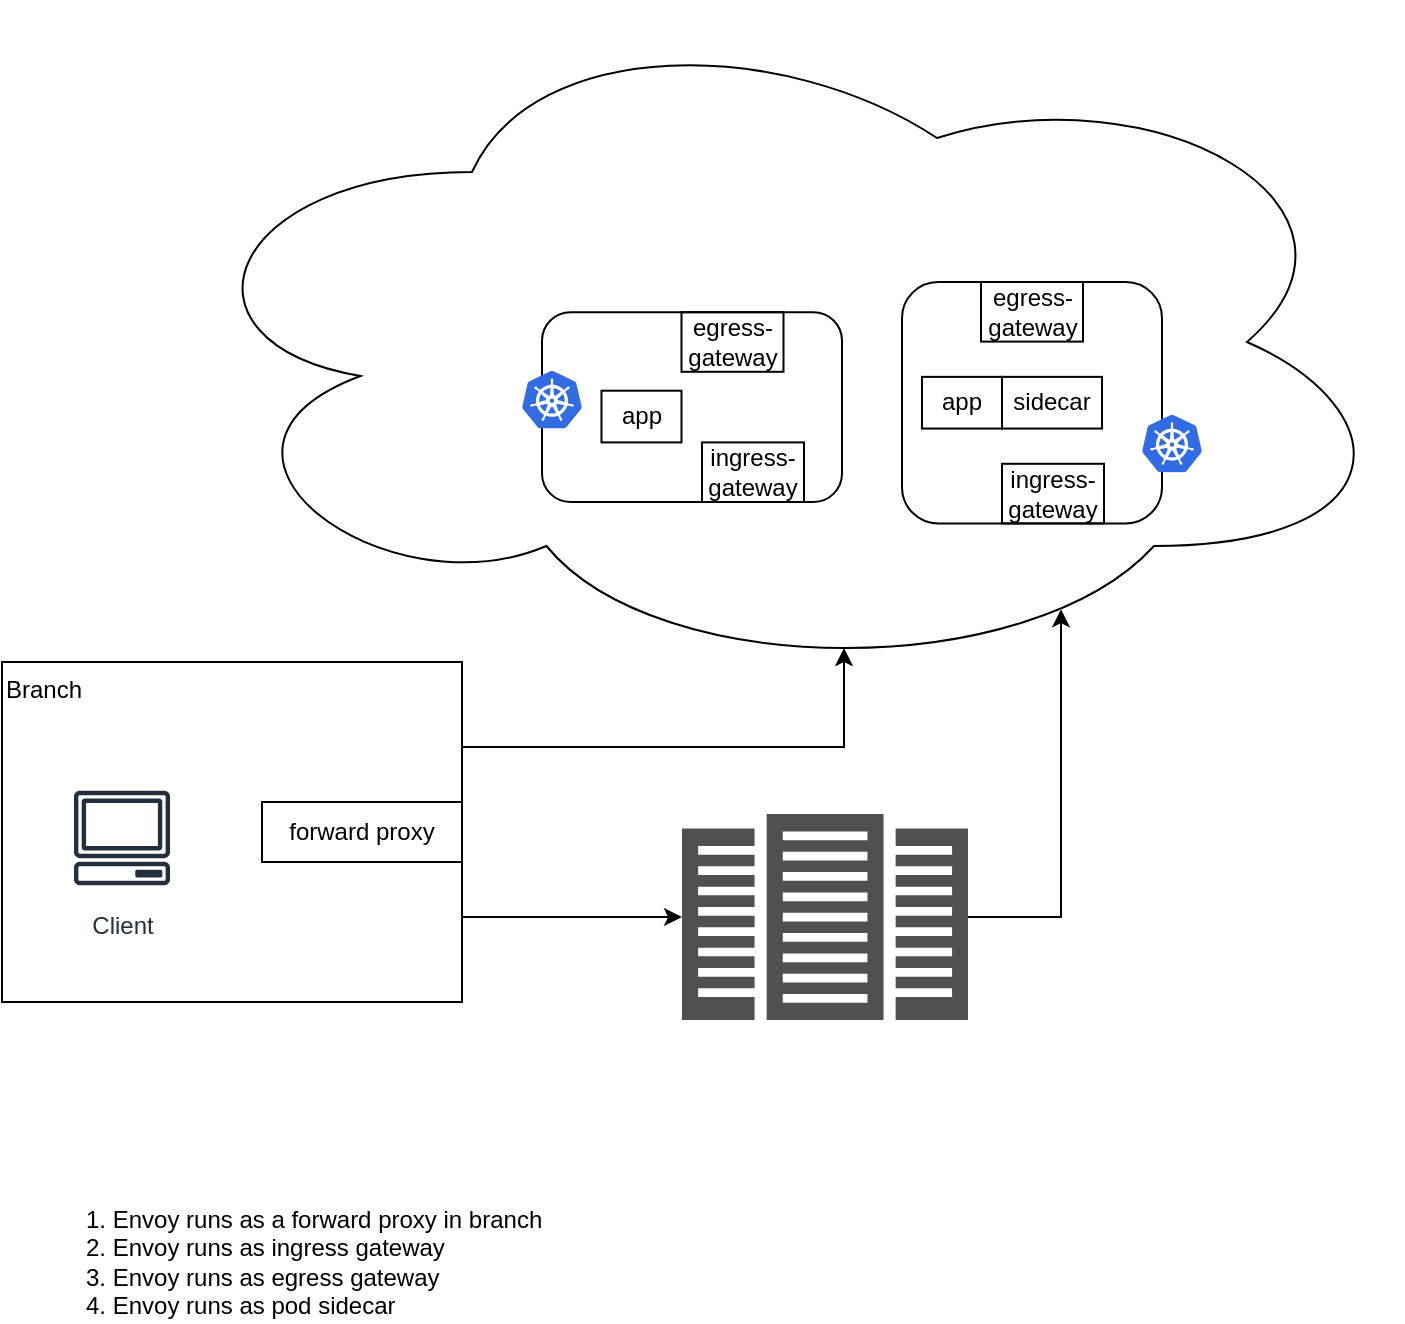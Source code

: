<mxfile version="16.2.7" type="github">
  <diagram id="W-9ImOpMtnj_Iprmmz2A" name="Page-1">
    <mxGraphModel dx="1350" dy="1812" grid="1" gridSize="10" guides="1" tooltips="1" connect="1" arrows="1" fold="1" page="1" pageScale="1" pageWidth="850" pageHeight="1100" math="0" shadow="0">
      <root>
        <mxCell id="0" />
        <mxCell id="1" parent="0" />
        <mxCell id="btSTc1lj03Zl4ieGrQy4-14" value="Branch" style="rounded=0;whiteSpace=wrap;html=1;fillColor=none;align=left;verticalAlign=top;" vertex="1" parent="1">
          <mxGeometry x="70" y="240" width="230" height="170" as="geometry" />
        </mxCell>
        <mxCell id="btSTc1lj03Zl4ieGrQy4-21" style="edgeStyle=orthogonalEdgeStyle;rounded=0;orthogonalLoop=1;jettySize=auto;html=1;exitX=1;exitY=0.75;exitDx=0;exitDy=0;" edge="1" parent="1" source="btSTc1lj03Zl4ieGrQy4-14" target="btSTc1lj03Zl4ieGrQy4-19">
          <mxGeometry relative="1" as="geometry" />
        </mxCell>
        <mxCell id="btSTc1lj03Zl4ieGrQy4-22" style="edgeStyle=orthogonalEdgeStyle;rounded=0;orthogonalLoop=1;jettySize=auto;html=1;exitX=1;exitY=0.25;exitDx=0;exitDy=0;entryX=0.55;entryY=0.95;entryDx=0;entryDy=0;entryPerimeter=0;" edge="1" parent="1" source="btSTc1lj03Zl4ieGrQy4-14" target="btSTc1lj03Zl4ieGrQy4-18">
          <mxGeometry relative="1" as="geometry" />
        </mxCell>
        <mxCell id="btSTc1lj03Zl4ieGrQy4-17" value="Client" style="sketch=0;outlineConnect=0;fontColor=#232F3E;gradientColor=none;strokeColor=#232F3E;fillColor=#ffffff;dashed=0;verticalLabelPosition=bottom;verticalAlign=top;align=center;html=1;fontSize=12;fontStyle=0;aspect=fixed;shape=mxgraph.aws4.resourceIcon;resIcon=mxgraph.aws4.client;" vertex="1" parent="1">
          <mxGeometry x="100" y="298" width="60" height="60" as="geometry" />
        </mxCell>
        <mxCell id="btSTc1lj03Zl4ieGrQy4-18" value="" style="ellipse;shape=cloud;whiteSpace=wrap;html=1;fillColor=none;" vertex="1" parent="1">
          <mxGeometry x="150" y="-90" width="620" height="340" as="geometry" />
        </mxCell>
        <mxCell id="btSTc1lj03Zl4ieGrQy4-37" style="edgeStyle=orthogonalEdgeStyle;rounded=0;orthogonalLoop=1;jettySize=auto;html=1;entryX=0.725;entryY=0.893;entryDx=0;entryDy=0;entryPerimeter=0;" edge="1" parent="1" source="btSTc1lj03Zl4ieGrQy4-19" target="btSTc1lj03Zl4ieGrQy4-18">
          <mxGeometry relative="1" as="geometry">
            <Array as="points">
              <mxPoint x="600" y="368" />
            </Array>
          </mxGeometry>
        </mxCell>
        <mxCell id="btSTc1lj03Zl4ieGrQy4-19" value="" style="sketch=0;pointerEvents=1;shadow=0;dashed=0;html=1;strokeColor=none;fillColor=#505050;labelPosition=center;verticalLabelPosition=bottom;verticalAlign=top;outlineConnect=0;align=center;shape=mxgraph.office.servers.datacenter;" vertex="1" parent="1">
          <mxGeometry x="410" y="316" width="143" height="103" as="geometry" />
        </mxCell>
        <mxCell id="btSTc1lj03Zl4ieGrQy4-27" value="" style="rounded=1;whiteSpace=wrap;html=1;fillColor=none;" vertex="1" parent="1">
          <mxGeometry x="340" y="65.1" width="150" height="94.9" as="geometry" />
        </mxCell>
        <mxCell id="btSTc1lj03Zl4ieGrQy4-28" value="" style="sketch=0;aspect=fixed;html=1;points=[];align=center;image;fontSize=12;image=img/lib/mscae/Kubernetes.svg;fillColor=none;" vertex="1" parent="1">
          <mxGeometry x="330" y="94.48" width="30" height="28.8" as="geometry" />
        </mxCell>
        <mxCell id="btSTc1lj03Zl4ieGrQy4-29" value="" style="rounded=1;whiteSpace=wrap;html=1;fillColor=none;" vertex="1" parent="1">
          <mxGeometry x="520" y="50" width="130" height="120.7" as="geometry" />
        </mxCell>
        <mxCell id="btSTc1lj03Zl4ieGrQy4-30" value="" style="sketch=0;aspect=fixed;html=1;points=[];align=center;image;fontSize=12;image=img/lib/mscae/Kubernetes.svg;fillColor=none;" vertex="1" parent="1">
          <mxGeometry x="640" y="116.4" width="30" height="28.8" as="geometry" />
        </mxCell>
        <mxCell id="btSTc1lj03Zl4ieGrQy4-31" value="ingress-gateway" style="rounded=0;whiteSpace=wrap;html=1;fillColor=none;" vertex="1" parent="1">
          <mxGeometry x="420" y="130.2" width="51" height="29.8" as="geometry" />
        </mxCell>
        <mxCell id="btSTc1lj03Zl4ieGrQy4-32" value="ingress-gateway" style="rounded=0;whiteSpace=wrap;html=1;fillColor=none;" vertex="1" parent="1">
          <mxGeometry x="570" y="140.9" width="51" height="29.8" as="geometry" />
        </mxCell>
        <mxCell id="btSTc1lj03Zl4ieGrQy4-33" value="egress-gateway" style="rounded=0;whiteSpace=wrap;html=1;fillColor=none;" vertex="1" parent="1">
          <mxGeometry x="409.75" y="65.1" width="51" height="29.8" as="geometry" />
        </mxCell>
        <mxCell id="btSTc1lj03Zl4ieGrQy4-34" value="egress-gateway" style="rounded=0;whiteSpace=wrap;html=1;fillColor=none;" vertex="1" parent="1">
          <mxGeometry x="559.5" y="50.0" width="51" height="29.8" as="geometry" />
        </mxCell>
        <mxCell id="btSTc1lj03Zl4ieGrQy4-36" value="1. Envoy runs as a forward proxy in branch&lt;br&gt;2. Envoy runs as ingress gateway&lt;br&gt;3. Envoy runs as egress gateway&lt;br&gt;4. Envoy runs as pod sidecar" style="text;html=1;align=left;verticalAlign=middle;resizable=0;points=[];autosize=1;strokeColor=none;fillColor=none;" vertex="1" parent="1">
          <mxGeometry x="110" y="510" width="240" height="60" as="geometry" />
        </mxCell>
        <mxCell id="btSTc1lj03Zl4ieGrQy4-38" value="app" style="rounded=0;whiteSpace=wrap;html=1;fillColor=none;" vertex="1" parent="1">
          <mxGeometry x="530" y="97.43" width="40" height="25.85" as="geometry" />
        </mxCell>
        <mxCell id="btSTc1lj03Zl4ieGrQy4-39" value="forward proxy" style="rounded=0;whiteSpace=wrap;html=1;fillColor=none;" vertex="1" parent="1">
          <mxGeometry x="200" y="310" width="100" height="30" as="geometry" />
        </mxCell>
        <mxCell id="btSTc1lj03Zl4ieGrQy4-41" value="sidecar" style="rounded=0;whiteSpace=wrap;html=1;fillColor=none;" vertex="1" parent="1">
          <mxGeometry x="570" y="97.43" width="50" height="25.85" as="geometry" />
        </mxCell>
        <mxCell id="btSTc1lj03Zl4ieGrQy4-42" value="app" style="rounded=0;whiteSpace=wrap;html=1;fillColor=none;" vertex="1" parent="1">
          <mxGeometry x="369.75" y="104.35" width="40" height="25.85" as="geometry" />
        </mxCell>
      </root>
    </mxGraphModel>
  </diagram>
</mxfile>

